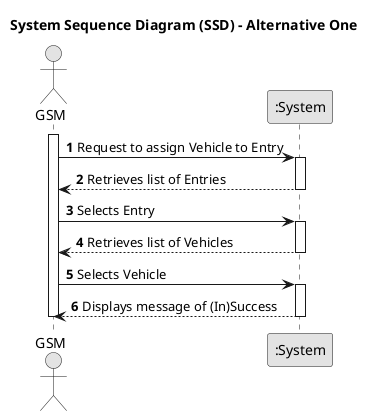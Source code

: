 @startuml
skinparam monochrome true
skinparam packageStyle rectangle
skinparam shadowing false

title System Sequence Diagram (SSD) - Alternative One

autonumber

actor "GSM" as GSM
participant ":System" as System

activate GSM
    GSM -> System : Request to assign Vehicle to Entry
    activate System
        System --> GSM : Retrieves list of Entries
    deactivate System
    GSM -> System : Selects Entry
    activate System
        System --> GSM : Retrieves list of Vehicles
    deactivate System
    GSM -> System : Selects Vehicle
    activate System
        System --> GSM : Displays message of (In)Success
    deactivate System
deactivate GSM

@enduml